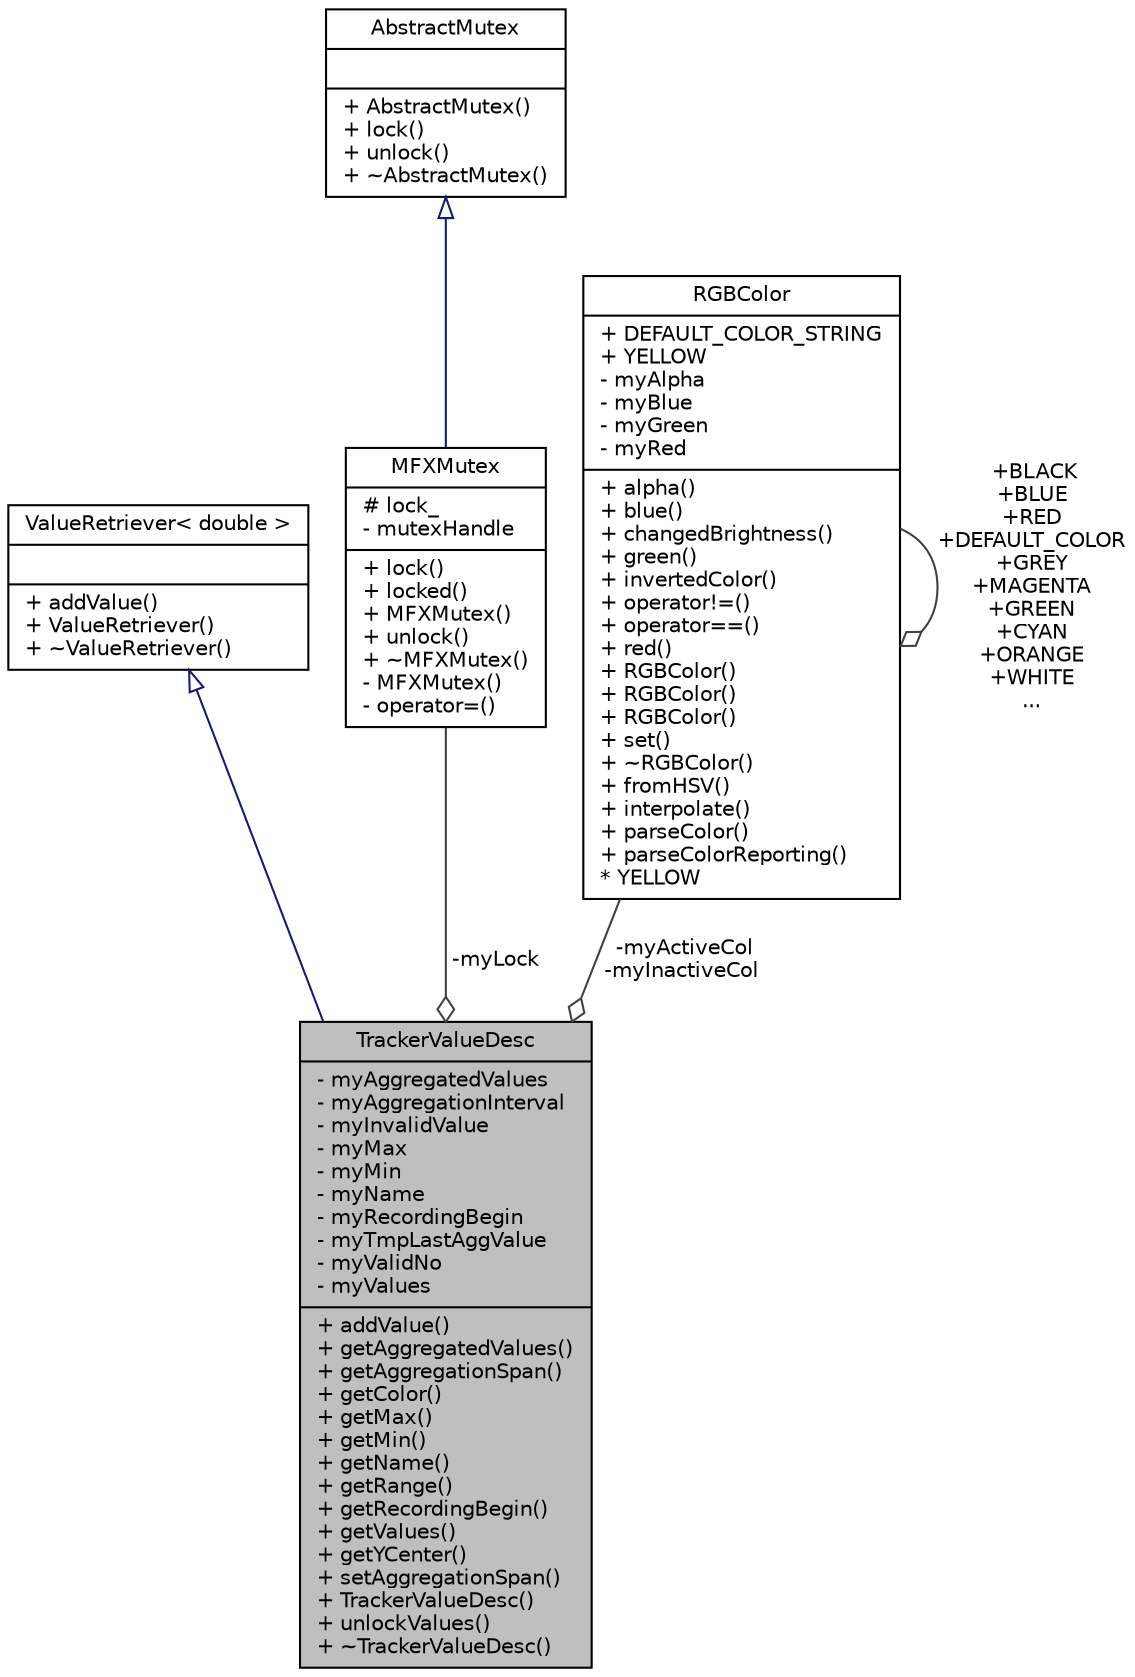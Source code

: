 digraph "TrackerValueDesc"
{
  edge [fontname="Helvetica",fontsize="10",labelfontname="Helvetica",labelfontsize="10"];
  node [fontname="Helvetica",fontsize="10",shape=record];
  Node2 [label="{TrackerValueDesc\n|- myAggregatedValues\l- myAggregationInterval\l- myInvalidValue\l- myMax\l- myMin\l- myName\l- myRecordingBegin\l- myTmpLastAggValue\l- myValidNo\l- myValues\l|+ addValue()\l+ getAggregatedValues()\l+ getAggregationSpan()\l+ getColor()\l+ getMax()\l+ getMin()\l+ getName()\l+ getRange()\l+ getRecordingBegin()\l+ getValues()\l+ getYCenter()\l+ setAggregationSpan()\l+ TrackerValueDesc()\l+ unlockValues()\l+ ~TrackerValueDesc()\l}",height=0.2,width=0.4,color="black", fillcolor="grey75", style="filled", fontcolor="black"];
  Node3 -> Node2 [dir="back",color="midnightblue",fontsize="10",style="solid",arrowtail="onormal",fontname="Helvetica"];
  Node3 [label="{ValueRetriever\< double \>\n||+ addValue()\l+ ValueRetriever()\l+ ~ValueRetriever()\l}",height=0.2,width=0.4,color="black", fillcolor="white", style="filled",URL="$dd/de3/class_value_retriever.html"];
  Node4 -> Node2 [color="grey25",fontsize="10",style="solid",label=" -myLock" ,arrowhead="odiamond",fontname="Helvetica"];
  Node4 [label="{MFXMutex\n|# lock_\l- mutexHandle\l|+ lock()\l+ locked()\l+ MFXMutex()\l+ unlock()\l+ ~MFXMutex()\l- MFXMutex()\l- operator=()\l}",height=0.2,width=0.4,color="black", fillcolor="white", style="filled",URL="$d9/d79/class_m_f_x_mutex.html"];
  Node5 -> Node4 [dir="back",color="midnightblue",fontsize="10",style="solid",arrowtail="onormal",fontname="Helvetica"];
  Node5 [label="{AbstractMutex\n||+ AbstractMutex()\l+ lock()\l+ unlock()\l+ ~AbstractMutex()\l}",height=0.2,width=0.4,color="black", fillcolor="white", style="filled",URL="$d1/d30/class_abstract_mutex.html",tooltip="An abstract class for encapsulating mutex implementations. "];
  Node6 -> Node2 [color="grey25",fontsize="10",style="solid",label=" -myActiveCol\n-myInactiveCol" ,arrowhead="odiamond",fontname="Helvetica"];
  Node6 [label="{RGBColor\n|+ DEFAULT_COLOR_STRING\l+ YELLOW\l- myAlpha\l- myBlue\l- myGreen\l- myRed\l|+ alpha()\l+ blue()\l+ changedBrightness()\l+ green()\l+ invertedColor()\l+ operator!=()\l+ operator==()\l+ red()\l+ RGBColor()\l+ RGBColor()\l+ RGBColor()\l+ set()\l+ ~RGBColor()\l+ fromHSV()\l+ interpolate()\l+ parseColor()\l+ parseColorReporting()\l* YELLOW\l}",height=0.2,width=0.4,color="black", fillcolor="white", style="filled",URL="$da/da9/class_r_g_b_color.html"];
  Node6 -> Node6 [color="grey25",fontsize="10",style="solid",label=" +BLACK\n+BLUE\n+RED\n+DEFAULT_COLOR\n+GREY\n+MAGENTA\n+GREEN\n+CYAN\n+ORANGE\n+WHITE\n..." ,arrowhead="odiamond",fontname="Helvetica"];
}
